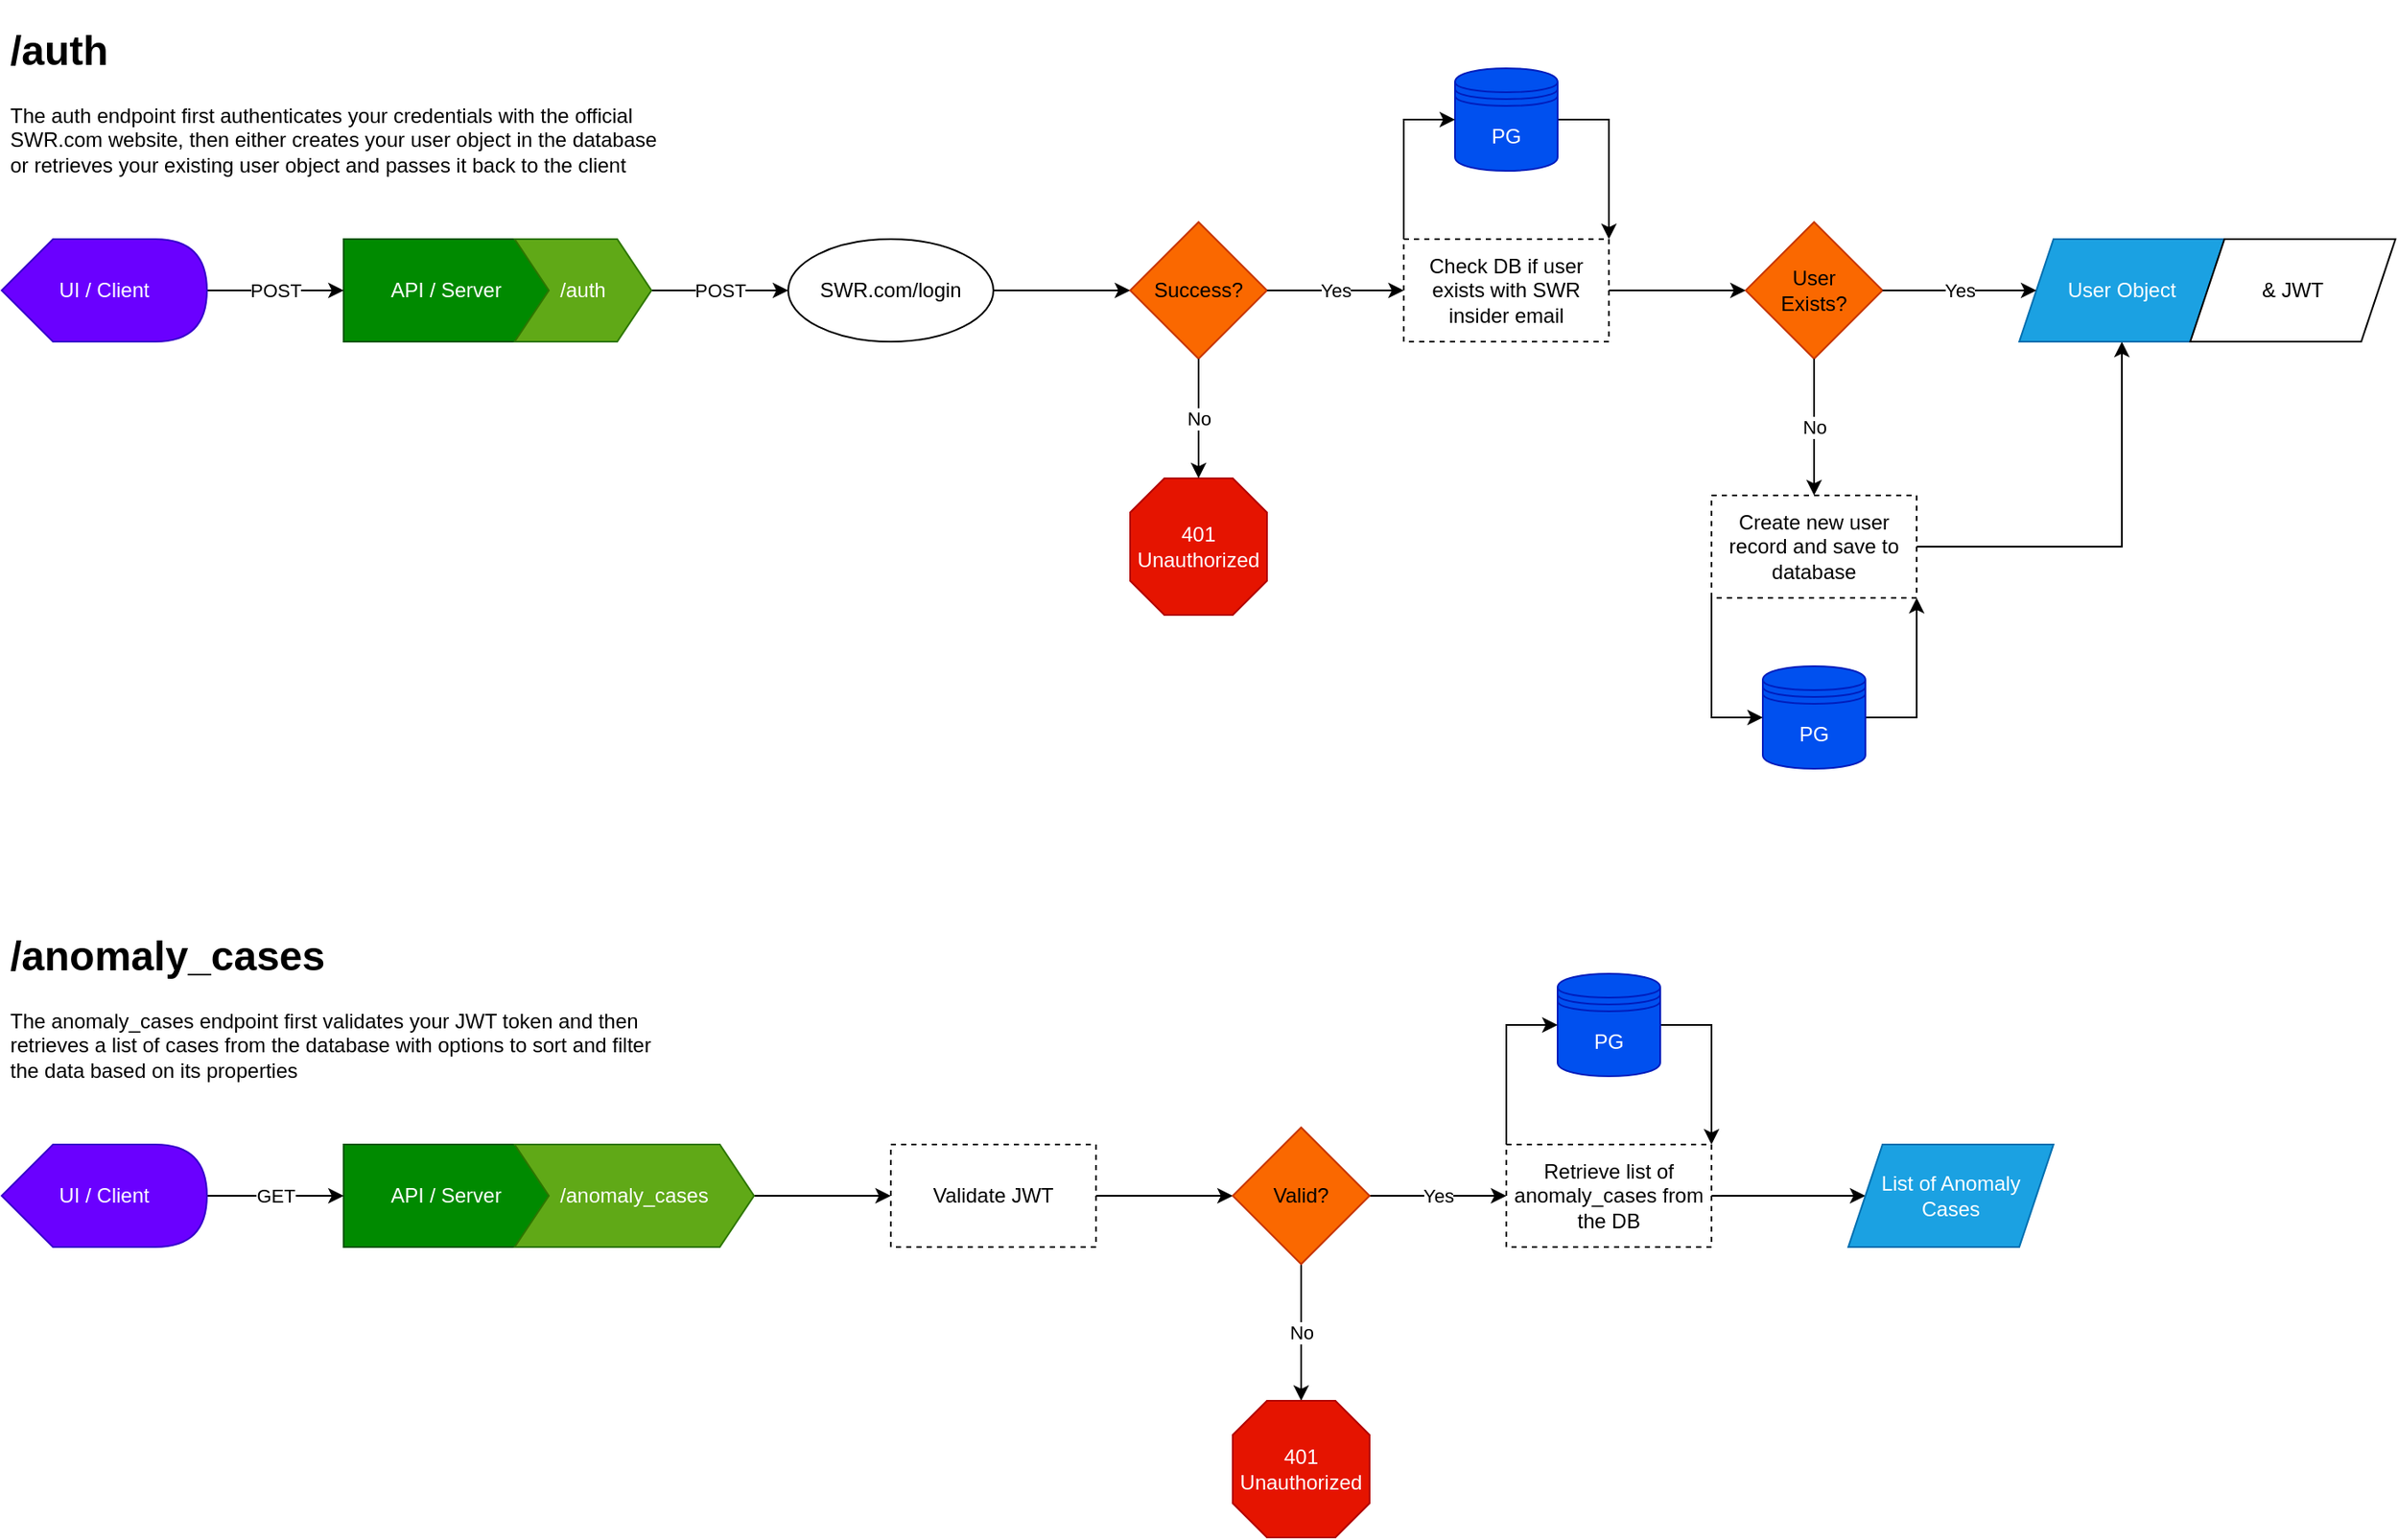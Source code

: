 <mxfile version="20.2.3" type="device"><diagram id="uT7VdFpadkbRcJR9GEGP" name="Page-1"><mxGraphModel dx="2062" dy="1217" grid="1" gridSize="10" guides="1" tooltips="1" connect="1" arrows="1" fold="1" page="0" pageScale="1" pageWidth="850" pageHeight="1100" math="0" shadow="0"><root><mxCell id="0"/><mxCell id="1" parent="0"/><mxCell id="ZuW3GiQq_CwXDDzQ5-BQ-51" style="edgeStyle=orthogonalEdgeStyle;rounded=0;orthogonalLoop=1;jettySize=auto;html=1;exitX=1;exitY=0.5;exitDx=0;exitDy=0;entryX=1;entryY=0;entryDx=0;entryDy=0;" edge="1" parent="1" source="ZuW3GiQq_CwXDDzQ5-BQ-2" target="ZuW3GiQq_CwXDDzQ5-BQ-37"><mxGeometry relative="1" as="geometry"/></mxCell><mxCell id="ZuW3GiQq_CwXDDzQ5-BQ-2" value="PG" style="shape=datastore;whiteSpace=wrap;html=1;fillColor=#0050ef;fontColor=#ffffff;strokeColor=#001DBC;" vertex="1" parent="1"><mxGeometry x="890" y="70" width="60" height="60" as="geometry"/></mxCell><mxCell id="ZuW3GiQq_CwXDDzQ5-BQ-6" value="API / Server" style="rounded=0;whiteSpace=wrap;html=1;fillColor=#008a00;fontColor=#ffffff;strokeColor=#005700;" vertex="1" parent="1"><mxGeometry x="240" y="170" width="120" height="60" as="geometry"/></mxCell><mxCell id="ZuW3GiQq_CwXDDzQ5-BQ-21" value="POST" style="edgeStyle=orthogonalEdgeStyle;rounded=0;orthogonalLoop=1;jettySize=auto;html=1;entryX=0;entryY=0.5;entryDx=0;entryDy=0;" edge="1" parent="1" source="ZuW3GiQq_CwXDDzQ5-BQ-14" target="ZuW3GiQq_CwXDDzQ5-BQ-18"><mxGeometry relative="1" as="geometry"/></mxCell><mxCell id="ZuW3GiQq_CwXDDzQ5-BQ-14" value="/auth" style="shape=step;perimeter=stepPerimeter;whiteSpace=wrap;html=1;fixedSize=1;fillColor=#60a917;fontColor=#ffffff;strokeColor=#2D7600;" vertex="1" parent="1"><mxGeometry x="340" y="170" width="80" height="60" as="geometry"/></mxCell><mxCell id="ZuW3GiQq_CwXDDzQ5-BQ-19" value="POST" style="edgeStyle=orthogonalEdgeStyle;rounded=0;orthogonalLoop=1;jettySize=auto;html=1;entryX=0;entryY=0.5;entryDx=0;entryDy=0;" edge="1" parent="1" source="ZuW3GiQq_CwXDDzQ5-BQ-16" target="ZuW3GiQq_CwXDDzQ5-BQ-6"><mxGeometry relative="1" as="geometry"/></mxCell><mxCell id="ZuW3GiQq_CwXDDzQ5-BQ-16" value="UI / Client" style="shape=display;whiteSpace=wrap;html=1;fillColor=#6a00ff;fontColor=#ffffff;strokeColor=#3700CC;" vertex="1" parent="1"><mxGeometry x="40" y="170" width="120" height="60" as="geometry"/></mxCell><mxCell id="ZuW3GiQq_CwXDDzQ5-BQ-29" style="edgeStyle=orthogonalEdgeStyle;rounded=0;orthogonalLoop=1;jettySize=auto;html=1;entryX=0;entryY=0.5;entryDx=0;entryDy=0;" edge="1" parent="1" source="ZuW3GiQq_CwXDDzQ5-BQ-18" target="ZuW3GiQq_CwXDDzQ5-BQ-28"><mxGeometry relative="1" as="geometry"/></mxCell><mxCell id="ZuW3GiQq_CwXDDzQ5-BQ-18" value="SWR.com/login" style="ellipse;whiteSpace=wrap;html=1;" vertex="1" parent="1"><mxGeometry x="500" y="170" width="120" height="60" as="geometry"/></mxCell><mxCell id="ZuW3GiQq_CwXDDzQ5-BQ-28" value="Success?" style="rhombus;whiteSpace=wrap;html=1;fillColor=#fa6800;fontColor=#000000;strokeColor=#C73500;" vertex="1" parent="1"><mxGeometry x="700" y="160" width="80" height="80" as="geometry"/></mxCell><mxCell id="ZuW3GiQq_CwXDDzQ5-BQ-31" value="401&lt;br&gt;Unauthorized" style="whiteSpace=wrap;html=1;shape=mxgraph.basic.octagon2;align=center;verticalAlign=middle;dx=10;fillColor=#e51400;fontColor=#ffffff;strokeColor=#B20000;" vertex="1" parent="1"><mxGeometry x="700" y="310" width="80" height="80" as="geometry"/></mxCell><mxCell id="ZuW3GiQq_CwXDDzQ5-BQ-33" value="" style="endArrow=classic;html=1;rounded=0;exitX=0.5;exitY=1;exitDx=0;exitDy=0;entryX=0.5;entryY=0;entryDx=0;entryDy=0;entryPerimeter=0;" edge="1" parent="1" source="ZuW3GiQq_CwXDDzQ5-BQ-28" target="ZuW3GiQq_CwXDDzQ5-BQ-31"><mxGeometry relative="1" as="geometry"><mxPoint x="300" y="640" as="sourcePoint"/><mxPoint x="400" y="640" as="targetPoint"/></mxGeometry></mxCell><mxCell id="ZuW3GiQq_CwXDDzQ5-BQ-34" value="No" style="edgeLabel;resizable=0;html=1;align=center;verticalAlign=middle;" connectable="0" vertex="1" parent="ZuW3GiQq_CwXDDzQ5-BQ-33"><mxGeometry relative="1" as="geometry"/></mxCell><mxCell id="ZuW3GiQq_CwXDDzQ5-BQ-50" style="edgeStyle=orthogonalEdgeStyle;rounded=0;orthogonalLoop=1;jettySize=auto;html=1;exitX=0;exitY=0;exitDx=0;exitDy=0;entryX=0;entryY=0.5;entryDx=0;entryDy=0;" edge="1" parent="1" source="ZuW3GiQq_CwXDDzQ5-BQ-37" target="ZuW3GiQq_CwXDDzQ5-BQ-2"><mxGeometry relative="1" as="geometry"><Array as="points"><mxPoint x="860" y="100"/></Array></mxGeometry></mxCell><mxCell id="ZuW3GiQq_CwXDDzQ5-BQ-52" style="edgeStyle=orthogonalEdgeStyle;rounded=0;orthogonalLoop=1;jettySize=auto;html=1;entryX=0;entryY=0.5;entryDx=0;entryDy=0;" edge="1" parent="1" source="ZuW3GiQq_CwXDDzQ5-BQ-37" target="ZuW3GiQq_CwXDDzQ5-BQ-43"><mxGeometry relative="1" as="geometry"/></mxCell><mxCell id="ZuW3GiQq_CwXDDzQ5-BQ-37" value="Check DB if user exists with SWR insider email" style="rounded=0;whiteSpace=wrap;html=1;dashed=1;" vertex="1" parent="1"><mxGeometry x="860" y="170" width="120" height="60" as="geometry"/></mxCell><mxCell id="ZuW3GiQq_CwXDDzQ5-BQ-40" value="" style="endArrow=classic;html=1;rounded=0;exitX=1;exitY=0.5;exitDx=0;exitDy=0;entryX=0;entryY=0.5;entryDx=0;entryDy=0;" edge="1" parent="1" source="ZuW3GiQq_CwXDDzQ5-BQ-28" target="ZuW3GiQq_CwXDDzQ5-BQ-37"><mxGeometry relative="1" as="geometry"><mxPoint x="870" y="300" as="sourcePoint"/><mxPoint x="870" y="380" as="targetPoint"/></mxGeometry></mxCell><mxCell id="ZuW3GiQq_CwXDDzQ5-BQ-41" value="Yes" style="edgeLabel;resizable=0;html=1;align=center;verticalAlign=middle;" connectable="0" vertex="1" parent="ZuW3GiQq_CwXDDzQ5-BQ-40"><mxGeometry relative="1" as="geometry"/></mxCell><mxCell id="ZuW3GiQq_CwXDDzQ5-BQ-43" value="User&lt;br&gt;Exists?" style="rhombus;whiteSpace=wrap;html=1;fillColor=#fa6800;fontColor=#000000;strokeColor=#C73500;" vertex="1" parent="1"><mxGeometry x="1060" y="160" width="80" height="80" as="geometry"/></mxCell><mxCell id="ZuW3GiQq_CwXDDzQ5-BQ-57" style="edgeStyle=orthogonalEdgeStyle;rounded=0;orthogonalLoop=1;jettySize=auto;html=1;exitX=1;exitY=0.5;exitDx=0;exitDy=0;entryX=1;entryY=1;entryDx=0;entryDy=0;" edge="1" parent="1" source="ZuW3GiQq_CwXDDzQ5-BQ-45" target="ZuW3GiQq_CwXDDzQ5-BQ-53"><mxGeometry relative="1" as="geometry"><Array as="points"><mxPoint x="1160" y="450"/></Array></mxGeometry></mxCell><mxCell id="ZuW3GiQq_CwXDDzQ5-BQ-45" value="PG" style="shape=datastore;whiteSpace=wrap;html=1;fillColor=#0050ef;fontColor=#ffffff;strokeColor=#001DBC;" vertex="1" parent="1"><mxGeometry x="1070" y="420" width="60" height="60" as="geometry"/></mxCell><mxCell id="ZuW3GiQq_CwXDDzQ5-BQ-56" style="edgeStyle=orthogonalEdgeStyle;rounded=0;orthogonalLoop=1;jettySize=auto;html=1;exitX=0;exitY=1;exitDx=0;exitDy=0;entryX=0;entryY=0.5;entryDx=0;entryDy=0;" edge="1" parent="1" source="ZuW3GiQq_CwXDDzQ5-BQ-53" target="ZuW3GiQq_CwXDDzQ5-BQ-45"><mxGeometry relative="1" as="geometry"/></mxCell><mxCell id="ZuW3GiQq_CwXDDzQ5-BQ-66" style="edgeStyle=orthogonalEdgeStyle;rounded=0;orthogonalLoop=1;jettySize=auto;html=1;exitX=1;exitY=0.5;exitDx=0;exitDy=0;entryX=0.5;entryY=1;entryDx=0;entryDy=0;" edge="1" parent="1" source="ZuW3GiQq_CwXDDzQ5-BQ-53" target="ZuW3GiQq_CwXDDzQ5-BQ-60"><mxGeometry relative="1" as="geometry"/></mxCell><mxCell id="ZuW3GiQq_CwXDDzQ5-BQ-53" value="Create new user record and save to database" style="rounded=0;whiteSpace=wrap;html=1;dashed=1;" vertex="1" parent="1"><mxGeometry x="1040" y="320" width="120" height="60" as="geometry"/></mxCell><mxCell id="ZuW3GiQq_CwXDDzQ5-BQ-54" value="" style="endArrow=classic;html=1;rounded=0;exitX=0.5;exitY=1;exitDx=0;exitDy=0;entryX=0.5;entryY=0;entryDx=0;entryDy=0;" edge="1" parent="1" source="ZuW3GiQq_CwXDDzQ5-BQ-43" target="ZuW3GiQq_CwXDDzQ5-BQ-53"><mxGeometry relative="1" as="geometry"><mxPoint x="750" y="250" as="sourcePoint"/><mxPoint x="750" y="320" as="targetPoint"/></mxGeometry></mxCell><mxCell id="ZuW3GiQq_CwXDDzQ5-BQ-55" value="No" style="edgeLabel;resizable=0;html=1;align=center;verticalAlign=middle;" connectable="0" vertex="1" parent="ZuW3GiQq_CwXDDzQ5-BQ-54"><mxGeometry relative="1" as="geometry"/></mxCell><mxCell id="ZuW3GiQq_CwXDDzQ5-BQ-60" value="User Object" style="shape=parallelogram;perimeter=parallelogramPerimeter;whiteSpace=wrap;html=1;fixedSize=1;fillColor=#1ba1e2;fontColor=#ffffff;strokeColor=#006EAF;" vertex="1" parent="1"><mxGeometry x="1220" y="170" width="120" height="60" as="geometry"/></mxCell><mxCell id="ZuW3GiQq_CwXDDzQ5-BQ-61" value="" style="endArrow=classic;html=1;rounded=0;entryX=0;entryY=0.5;entryDx=0;entryDy=0;exitX=1;exitY=0.5;exitDx=0;exitDy=0;" edge="1" parent="1" source="ZuW3GiQq_CwXDDzQ5-BQ-43" target="ZuW3GiQq_CwXDDzQ5-BQ-60"><mxGeometry relative="1" as="geometry"><mxPoint x="1170" y="140" as="sourcePoint"/><mxPoint x="870" y="210" as="targetPoint"/></mxGeometry></mxCell><mxCell id="ZuW3GiQq_CwXDDzQ5-BQ-62" value="Yes" style="edgeLabel;resizable=0;html=1;align=center;verticalAlign=middle;" connectable="0" vertex="1" parent="ZuW3GiQq_CwXDDzQ5-BQ-61"><mxGeometry relative="1" as="geometry"/></mxCell><mxCell id="ZuW3GiQq_CwXDDzQ5-BQ-68" value="API / Server" style="rounded=0;whiteSpace=wrap;html=1;fillColor=#008a00;fontColor=#ffffff;strokeColor=#005700;" vertex="1" parent="1"><mxGeometry x="240" y="700" width="120" height="60" as="geometry"/></mxCell><mxCell id="ZuW3GiQq_CwXDDzQ5-BQ-74" style="edgeStyle=orthogonalEdgeStyle;rounded=0;orthogonalLoop=1;jettySize=auto;html=1;entryX=0;entryY=0.5;entryDx=0;entryDy=0;" edge="1" parent="1" source="ZuW3GiQq_CwXDDzQ5-BQ-69" target="ZuW3GiQq_CwXDDzQ5-BQ-72"><mxGeometry relative="1" as="geometry"/></mxCell><mxCell id="ZuW3GiQq_CwXDDzQ5-BQ-69" value="/anomaly_cases" style="shape=step;perimeter=stepPerimeter;whiteSpace=wrap;html=1;fixedSize=1;fillColor=#60a917;fontColor=#ffffff;strokeColor=#2D7600;" vertex="1" parent="1"><mxGeometry x="340" y="700" width="140" height="60" as="geometry"/></mxCell><mxCell id="ZuW3GiQq_CwXDDzQ5-BQ-70" value="GET" style="edgeStyle=orthogonalEdgeStyle;rounded=0;orthogonalLoop=1;jettySize=auto;html=1;entryX=0;entryY=0.5;entryDx=0;entryDy=0;" edge="1" parent="1" source="ZuW3GiQq_CwXDDzQ5-BQ-71" target="ZuW3GiQq_CwXDDzQ5-BQ-68"><mxGeometry relative="1" as="geometry"/></mxCell><mxCell id="ZuW3GiQq_CwXDDzQ5-BQ-71" value="UI / Client" style="shape=display;whiteSpace=wrap;html=1;fillColor=#6a00ff;fontColor=#ffffff;strokeColor=#3700CC;" vertex="1" parent="1"><mxGeometry x="40" y="700" width="120" height="60" as="geometry"/></mxCell><mxCell id="ZuW3GiQq_CwXDDzQ5-BQ-76" style="edgeStyle=orthogonalEdgeStyle;rounded=0;orthogonalLoop=1;jettySize=auto;html=1;entryX=0;entryY=0.5;entryDx=0;entryDy=0;" edge="1" parent="1" source="ZuW3GiQq_CwXDDzQ5-BQ-72" target="ZuW3GiQq_CwXDDzQ5-BQ-75"><mxGeometry relative="1" as="geometry"/></mxCell><mxCell id="ZuW3GiQq_CwXDDzQ5-BQ-72" value="Validate JWT" style="rounded=0;whiteSpace=wrap;html=1;dashed=1;" vertex="1" parent="1"><mxGeometry x="560" y="700" width="120" height="60" as="geometry"/></mxCell><mxCell id="ZuW3GiQq_CwXDDzQ5-BQ-73" value="&amp;amp; JWT" style="shape=parallelogram;perimeter=parallelogramPerimeter;whiteSpace=wrap;html=1;fixedSize=1;" vertex="1" parent="1"><mxGeometry x="1320" y="170" width="120" height="60" as="geometry"/></mxCell><mxCell id="ZuW3GiQq_CwXDDzQ5-BQ-78" value="No" style="edgeStyle=orthogonalEdgeStyle;rounded=0;orthogonalLoop=1;jettySize=auto;html=1;entryX=0.5;entryY=0;entryDx=0;entryDy=0;entryPerimeter=0;" edge="1" parent="1" source="ZuW3GiQq_CwXDDzQ5-BQ-75" target="ZuW3GiQq_CwXDDzQ5-BQ-77"><mxGeometry relative="1" as="geometry"/></mxCell><mxCell id="ZuW3GiQq_CwXDDzQ5-BQ-85" value="Yes" style="edgeStyle=orthogonalEdgeStyle;rounded=0;orthogonalLoop=1;jettySize=auto;html=1;entryX=0;entryY=0.5;entryDx=0;entryDy=0;" edge="1" parent="1" source="ZuW3GiQq_CwXDDzQ5-BQ-75" target="ZuW3GiQq_CwXDDzQ5-BQ-84"><mxGeometry relative="1" as="geometry"/></mxCell><mxCell id="ZuW3GiQq_CwXDDzQ5-BQ-75" value="Valid?" style="rhombus;whiteSpace=wrap;html=1;fillColor=#fa6800;fontColor=#000000;strokeColor=#C73500;" vertex="1" parent="1"><mxGeometry x="760" y="690" width="80" height="80" as="geometry"/></mxCell><mxCell id="ZuW3GiQq_CwXDDzQ5-BQ-77" value="401&lt;br&gt;Unauthorized" style="whiteSpace=wrap;html=1;shape=mxgraph.basic.octagon2;align=center;verticalAlign=middle;dx=10;fillColor=#e51400;fontColor=#ffffff;strokeColor=#B20000;" vertex="1" parent="1"><mxGeometry x="760" y="850" width="80" height="80" as="geometry"/></mxCell><mxCell id="ZuW3GiQq_CwXDDzQ5-BQ-79" value="&lt;h1&gt;/auth&lt;/h1&gt;&lt;p&gt;The auth endpoint first authenticates your credentials with the official SWR.com website, then either creates your user object in the database or retrieves your existing user object and passes it back to the client&lt;/p&gt;" style="text;html=1;strokeColor=none;fillColor=none;spacing=5;spacingTop=-20;whiteSpace=wrap;overflow=hidden;rounded=0;" vertex="1" parent="1"><mxGeometry x="40" y="40" width="400" height="120" as="geometry"/></mxCell><mxCell id="ZuW3GiQq_CwXDDzQ5-BQ-80" value="&lt;h1&gt;/anomaly_cases&lt;/h1&gt;&lt;p&gt;The anomaly_cases endpoint first validates your JWT token and then retrieves a list of cases from the database with options to sort and filter the data based on its properties&lt;/p&gt;" style="text;html=1;strokeColor=none;fillColor=none;spacing=5;spacingTop=-20;whiteSpace=wrap;overflow=hidden;rounded=0;" vertex="1" parent="1"><mxGeometry x="40" y="570" width="400" height="120" as="geometry"/></mxCell><mxCell id="ZuW3GiQq_CwXDDzQ5-BQ-81" style="edgeStyle=orthogonalEdgeStyle;rounded=0;orthogonalLoop=1;jettySize=auto;html=1;exitX=1;exitY=0.5;exitDx=0;exitDy=0;entryX=1;entryY=0;entryDx=0;entryDy=0;" edge="1" parent="1" source="ZuW3GiQq_CwXDDzQ5-BQ-82" target="ZuW3GiQq_CwXDDzQ5-BQ-84"><mxGeometry relative="1" as="geometry"/></mxCell><mxCell id="ZuW3GiQq_CwXDDzQ5-BQ-82" value="PG" style="shape=datastore;whiteSpace=wrap;html=1;fillColor=#0050ef;fontColor=#ffffff;strokeColor=#001DBC;" vertex="1" parent="1"><mxGeometry x="950" y="600" width="60" height="60" as="geometry"/></mxCell><mxCell id="ZuW3GiQq_CwXDDzQ5-BQ-83" style="edgeStyle=orthogonalEdgeStyle;rounded=0;orthogonalLoop=1;jettySize=auto;html=1;exitX=0;exitY=0;exitDx=0;exitDy=0;entryX=0;entryY=0.5;entryDx=0;entryDy=0;" edge="1" parent="1" source="ZuW3GiQq_CwXDDzQ5-BQ-84" target="ZuW3GiQq_CwXDDzQ5-BQ-82"><mxGeometry relative="1" as="geometry"><Array as="points"><mxPoint x="920" y="630"/></Array></mxGeometry></mxCell><mxCell id="ZuW3GiQq_CwXDDzQ5-BQ-87" style="edgeStyle=orthogonalEdgeStyle;rounded=0;orthogonalLoop=1;jettySize=auto;html=1;entryX=0;entryY=0.5;entryDx=0;entryDy=0;" edge="1" parent="1" source="ZuW3GiQq_CwXDDzQ5-BQ-84" target="ZuW3GiQq_CwXDDzQ5-BQ-86"><mxGeometry relative="1" as="geometry"/></mxCell><mxCell id="ZuW3GiQq_CwXDDzQ5-BQ-84" value="Retrieve list of anomaly_cases from the DB" style="rounded=0;whiteSpace=wrap;html=1;dashed=1;" vertex="1" parent="1"><mxGeometry x="920" y="700" width="120" height="60" as="geometry"/></mxCell><mxCell id="ZuW3GiQq_CwXDDzQ5-BQ-86" value="List of Anomaly Cases" style="shape=parallelogram;perimeter=parallelogramPerimeter;whiteSpace=wrap;html=1;fixedSize=1;fillColor=#1ba1e2;fontColor=#ffffff;strokeColor=#006EAF;" vertex="1" parent="1"><mxGeometry x="1120" y="700" width="120" height="60" as="geometry"/></mxCell></root></mxGraphModel></diagram></mxfile>